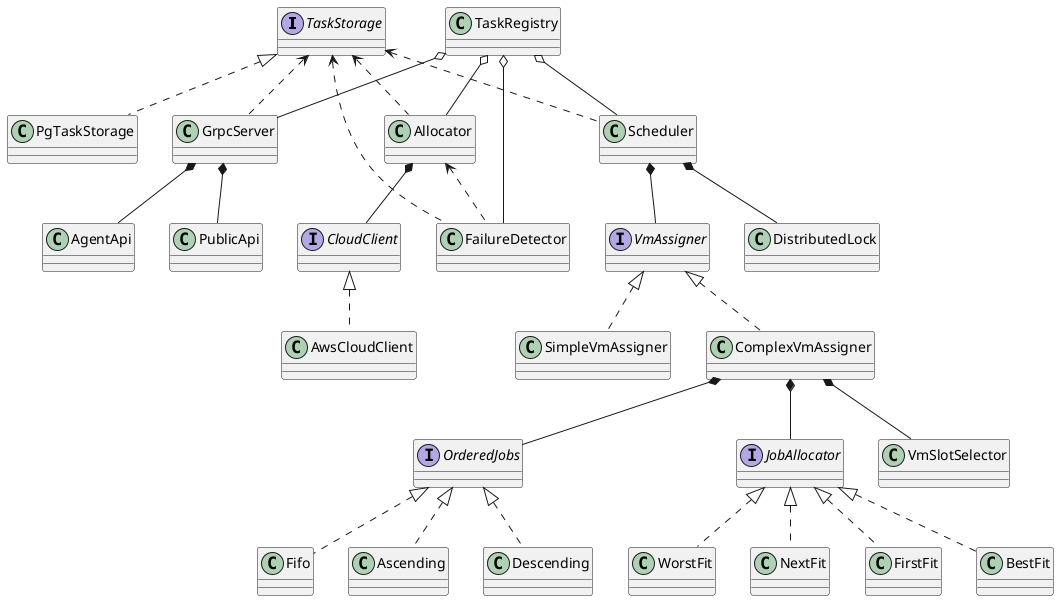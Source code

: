 @startuml

interface TaskStorage
class PgTaskStorage
TaskStorage <|.. PgTaskStorage

class Allocator
interface CloudClient
class AwsCloudClient

Allocator *-- CloudClient
CloudClient <|.. AwsCloudClient
TaskStorage <.. Allocator

class Scheduler
interface VmAssigner
interface OrderedJobs
class Fifo
class Ascending
class Descending
interface JobAllocator
class BestFit
class WorstFit
class NextFit
class FirstFit

class DistributedLock
Scheduler *-- DistributedLock

Scheduler *-- VmAssigner
TaskStorage <.. Scheduler
VmAssigner <|.. SimpleVmAssigner
VmAssigner <|.. ComplexVmAssigner
ComplexVmAssigner *-- OrderedJobs
OrderedJobs <|.. Fifo
OrderedJobs <|.. Ascending
OrderedJobs <|.. Descending
ComplexVmAssigner *-- JobAllocator
JobAllocator <|.. BestFit
JobAllocator <|.. WorstFit
JobAllocator <|.. NextFit
JobAllocator <|.. FirstFit
ComplexVmAssigner *-- VmSlotSelector

class FailureDetector
Allocator <.. FailureDetector
TaskStorage <.. FailureDetector

class GrpcServer
class AgentApi
class PublicApi
TaskStorage <.. GrpcServer
GrpcServer *-- AgentApi
GrpcServer *-- PublicApi

class TaskRegistry
TaskRegistry o-- Allocator
TaskRegistry o-- GrpcServer
TaskRegistry o-- Scheduler
TaskRegistry o-- FailureDetector

@enduml

